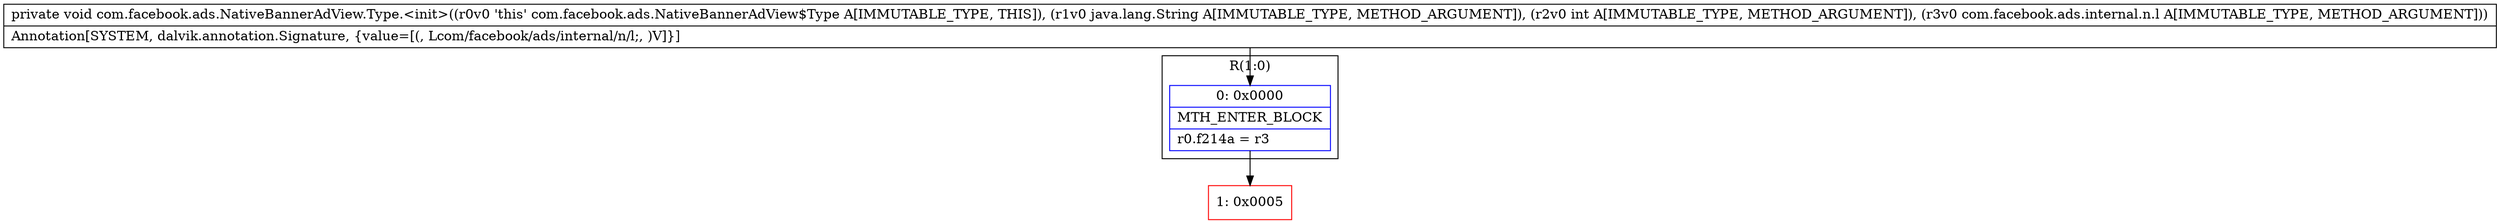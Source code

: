 digraph "CFG forcom.facebook.ads.NativeBannerAdView.Type.\<init\>(Ljava\/lang\/String;ILcom\/facebook\/ads\/internal\/n\/l;)V" {
subgraph cluster_Region_898311428 {
label = "R(1:0)";
node [shape=record,color=blue];
Node_0 [shape=record,label="{0\:\ 0x0000|MTH_ENTER_BLOCK\l|r0.f214a = r3\l}"];
}
Node_1 [shape=record,color=red,label="{1\:\ 0x0005}"];
MethodNode[shape=record,label="{private void com.facebook.ads.NativeBannerAdView.Type.\<init\>((r0v0 'this' com.facebook.ads.NativeBannerAdView$Type A[IMMUTABLE_TYPE, THIS]), (r1v0 java.lang.String A[IMMUTABLE_TYPE, METHOD_ARGUMENT]), (r2v0 int A[IMMUTABLE_TYPE, METHOD_ARGUMENT]), (r3v0 com.facebook.ads.internal.n.l A[IMMUTABLE_TYPE, METHOD_ARGUMENT]))  | Annotation[SYSTEM, dalvik.annotation.Signature, \{value=[(, Lcom\/facebook\/ads\/internal\/n\/l;, )V]\}]\l}"];
MethodNode -> Node_0;
Node_0 -> Node_1;
}

